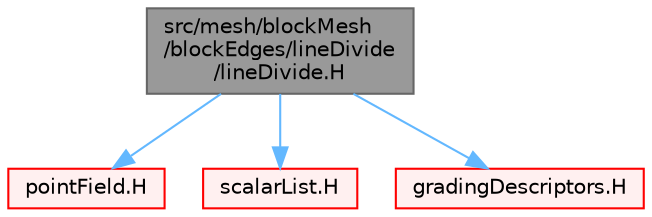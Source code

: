 digraph "src/mesh/blockMesh/blockEdges/lineDivide/lineDivide.H"
{
 // LATEX_PDF_SIZE
  bgcolor="transparent";
  edge [fontname=Helvetica,fontsize=10,labelfontname=Helvetica,labelfontsize=10];
  node [fontname=Helvetica,fontsize=10,shape=box,height=0.2,width=0.4];
  Node1 [id="Node000001",label="src/mesh/blockMesh\l/blockEdges/lineDivide\l/lineDivide.H",height=0.2,width=0.4,color="gray40", fillcolor="grey60", style="filled", fontcolor="black",tooltip=" "];
  Node1 -> Node2 [id="edge1_Node000001_Node000002",color="steelblue1",style="solid",tooltip=" "];
  Node2 [id="Node000002",label="pointField.H",height=0.2,width=0.4,color="red", fillcolor="#FFF0F0", style="filled",URL="$pointField_8H.html",tooltip=" "];
  Node1 -> Node116 [id="edge2_Node000001_Node000116",color="steelblue1",style="solid",tooltip=" "];
  Node116 [id="Node000116",label="scalarList.H",height=0.2,width=0.4,color="red", fillcolor="#FFF0F0", style="filled",URL="$scalarList_8H.html",tooltip=" "];
  Node1 -> Node193 [id="edge3_Node000001_Node000193",color="steelblue1",style="solid",tooltip=" "];
  Node193 [id="Node000193",label="gradingDescriptors.H",height=0.2,width=0.4,color="red", fillcolor="#FFF0F0", style="filled",URL="$gradingDescriptors_8H.html",tooltip=" "];
}
